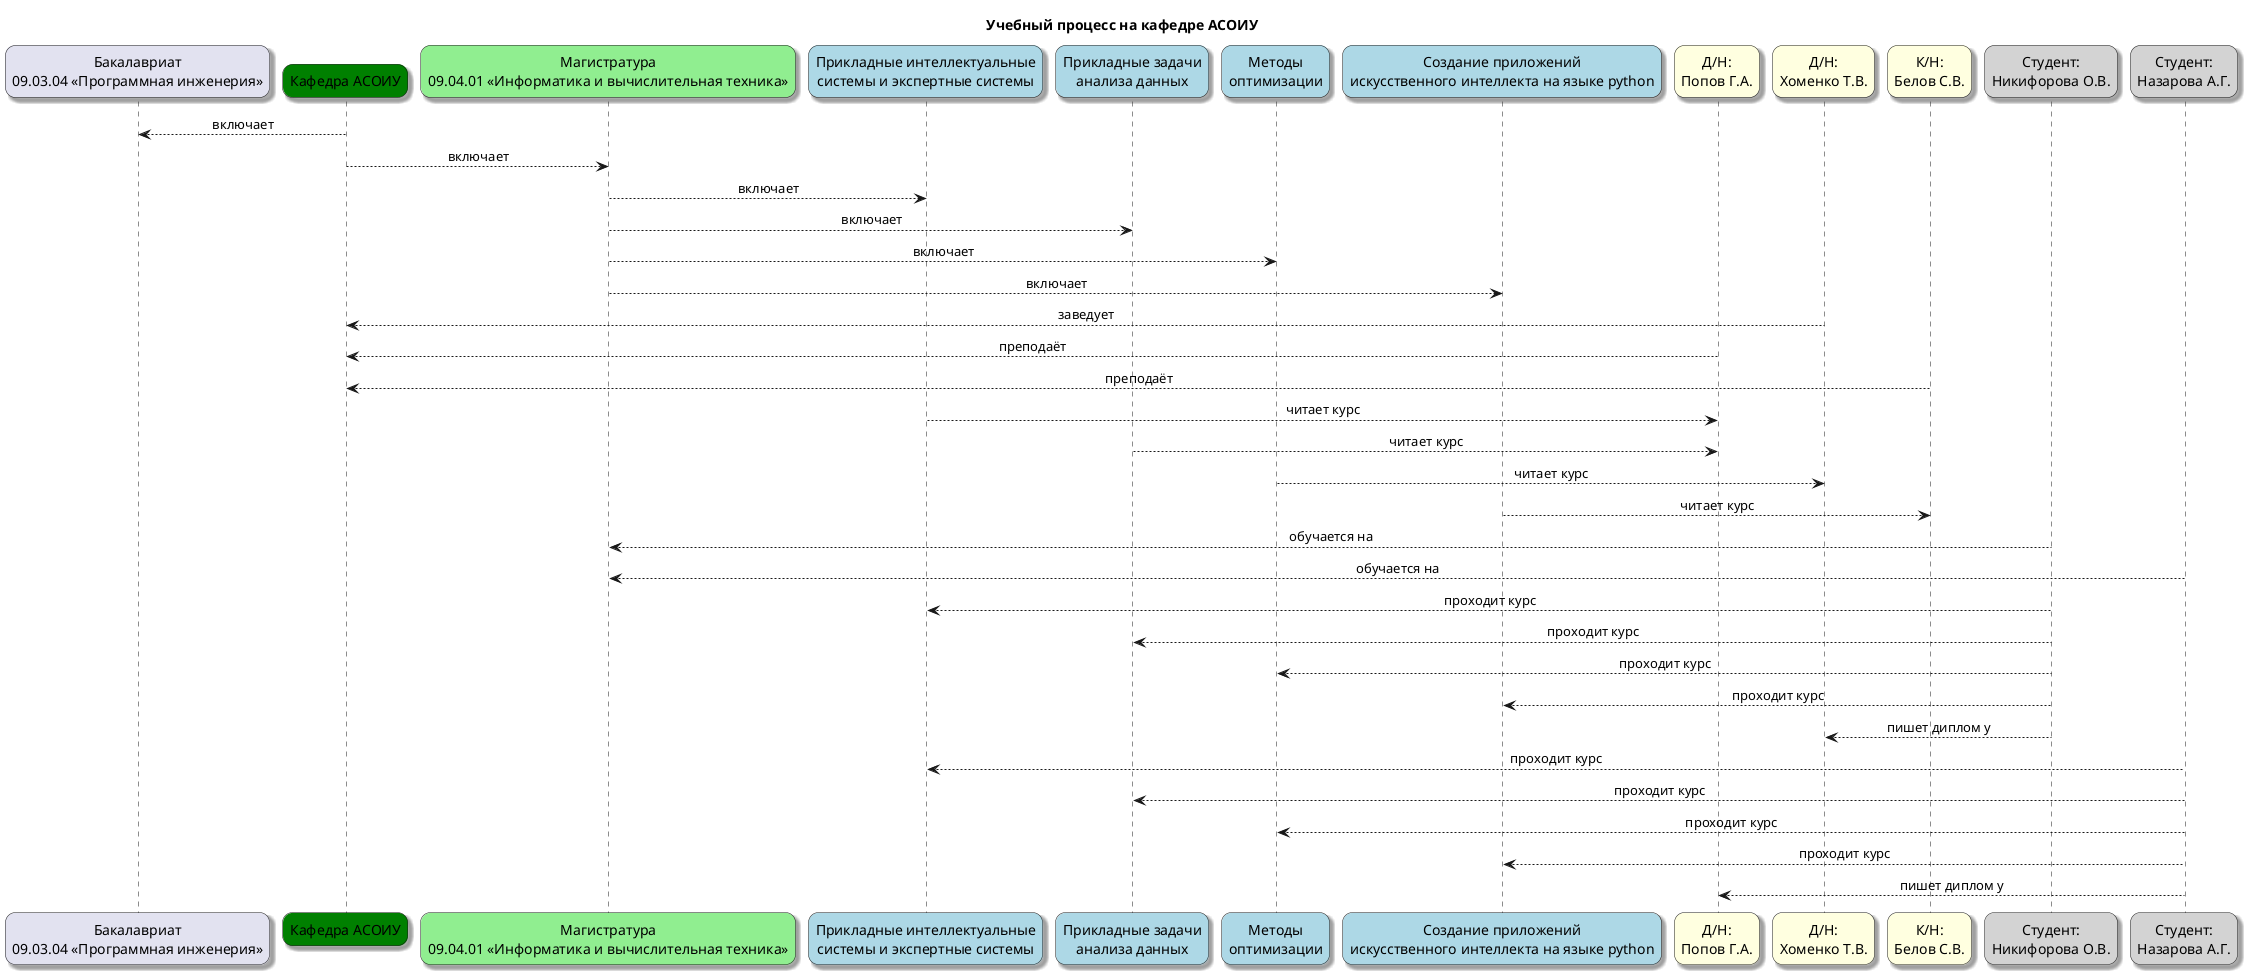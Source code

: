 @startuml Учебный_процесс_в_ИИТиК
title Учебный процесс на кафедре АСОИУ
skinparam linetype ortho
skinparam defaultTextAlignment center
skinparam participantStyle rectangle
skinparam shadowing true
skinparam roundcorner 20

' Направления
participant "Бакалавриат\n09.03.04 «Программная инженерия»" as Step1

' Кафедра
participant "Кафедра АСОИУ" as DeptASOIU #Green

' Направления
participant "Магистратура\n09.04.01 «Информатика и вычислительная техника»" as Step2 #LightGreen

' Курсы
participant "Прикладные интеллектуальные\nсистемы и экспертные системы" as Course1 #LightBlue
participant "Прикладные задачи\nанализа данных" as Course2 #LightBlue
participant "Методы\nоптимизации" as Course3 #LightBlue
participant "Создание приложений\nискусственного интеллекта на языке python" as Course4 #LightBlue

' Преподаватели
participant "Д/Н:\nПопов Г.А." as ProfPopov #LightYellow
participant "Д/Н:\nХоменко Т.В." as ProfKhomenko #LightYellow
participant "К/Н:\nБелов С.В." as ProfBelov #LightYellow

' Студенты
participant "Студент:\nНикифорова О.В." as Student1 #LightGray
participant "Студент:\nНазарова А.Г." as Student2 #LightGray

' Связи: кто где
DeptASOIU --> Step1 : включает
DeptASOIU --> Step2 : включает

Step2 --> Course1 : включает
Step2 --> Course2 : включает
Step2 --> Course3 : включает
Step2 --> Course4 : включает

ProfKhomenko --> DeptASOIU : заведует
ProfPopov --> DeptASOIU : преподаёт
ProfBelov --> DeptASOIU : преподаёт

Course1 --> ProfPopov : читает курс
Course2 --> ProfPopov : читает курс
Course3 --> ProfKhomenko : читает курс
Course4 --> ProfBelov : читает курс

Student1 --> Step2 : обучается на
Student2 --> Step2 : обучается на

Student1 --> Course1 : проходит курс
Student1 --> Course2 : проходит курс
Student1 --> Course3 : проходит курс
Student1 --> Course4 : проходит курс
Student1 --> ProfKhomenko : пишет диплом у

Student2 --> Course1 : проходит курс
Student2 --> Course2 : проходит курс
Student2 --> Course3 : проходит курс
Student2 --> Course4 : проходит курс
Student2 --> ProfPopov : пишет диплом у

@enduml
